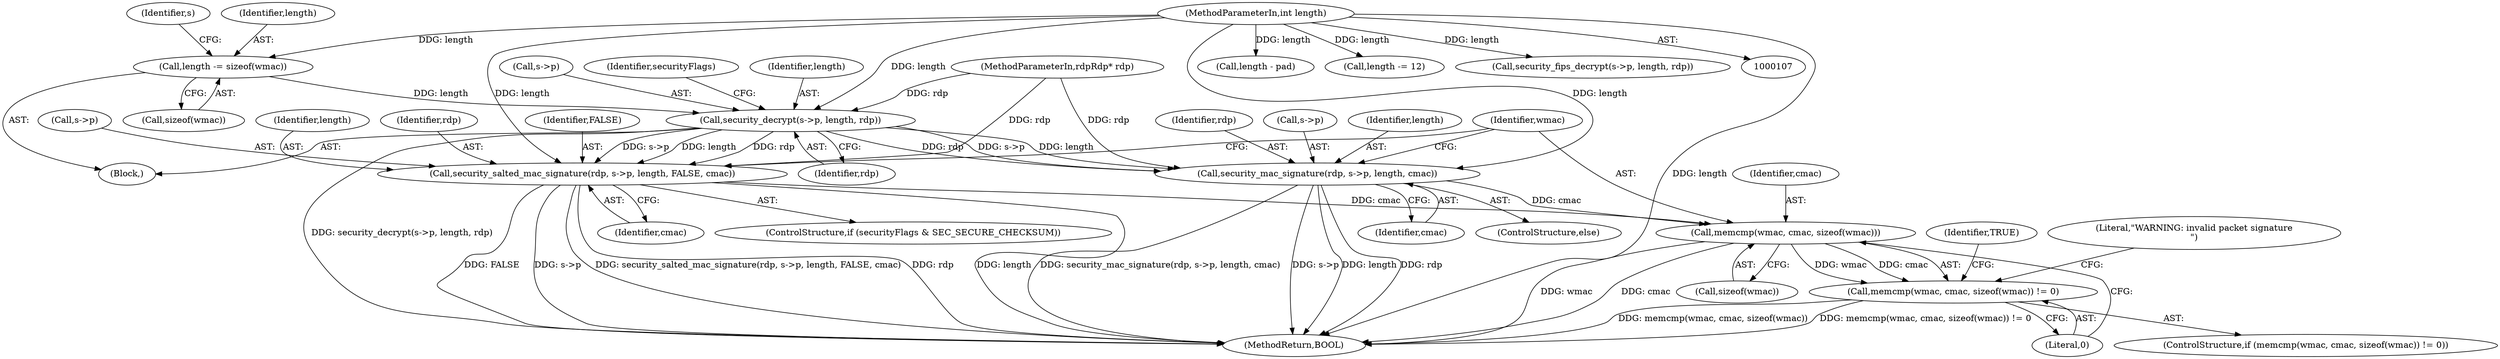 digraph "1_FreeRDP_7d58aac24fe20ffaad7bd9b40c9ddf457c1b06e7@API" {
"1000203" [label="(Call,length -= sizeof(wmac))"];
"1000110" [label="(MethodParameterIn,int length)"];
"1000207" [label="(Call,security_decrypt(s->p, length, rdp))"];
"1000217" [label="(Call,security_salted_mac_signature(rdp, s->p, length, FALSE, cmac))"];
"1000235" [label="(Call,memcmp(wmac, cmac, sizeof(wmac)))"];
"1000234" [label="(Call,memcmp(wmac, cmac, sizeof(wmac)) != 0)"];
"1000226" [label="(Call,security_mac_signature(rdp, s->p, length, cmac))"];
"1000238" [label="(Call,sizeof(wmac))"];
"1000174" [label="(Call,length - pad)"];
"1000240" [label="(Literal,0)"];
"1000205" [label="(Call,sizeof(wmac))"];
"1000233" [label="(ControlStructure,if (memcmp(wmac, cmac, sizeof(wmac)) != 0))"];
"1000152" [label="(Call,length -= 12)"];
"1000208" [label="(Call,s->p)"];
"1000226" [label="(Call,security_mac_signature(rdp, s->p, length, cmac))"];
"1000237" [label="(Identifier,cmac)"];
"1000209" [label="(Identifier,s)"];
"1000203" [label="(Call,length -= sizeof(wmac))"];
"1000212" [label="(Identifier,rdp)"];
"1000222" [label="(Identifier,length)"];
"1000232" [label="(Identifier,cmac)"];
"1000225" [label="(ControlStructure,else)"];
"1000218" [label="(Identifier,rdp)"];
"1000215" [label="(Identifier,securityFlags)"];
"1000234" [label="(Call,memcmp(wmac, cmac, sizeof(wmac)) != 0)"];
"1000228" [label="(Call,s->p)"];
"1000223" [label="(Identifier,FALSE)"];
"1000231" [label="(Identifier,length)"];
"1000204" [label="(Identifier,length)"];
"1000236" [label="(Identifier,wmac)"];
"1000243" [label="(Literal,\"WARNING: invalid packet signature\n\")"];
"1000224" [label="(Identifier,cmac)"];
"1000217" [label="(Call,security_salted_mac_signature(rdp, s->p, length, FALSE, cmac))"];
"1000112" [label="(Block,)"];
"1000219" [label="(Call,s->p)"];
"1000235" [label="(Call,memcmp(wmac, cmac, sizeof(wmac)))"];
"1000211" [label="(Identifier,length)"];
"1000227" [label="(Identifier,rdp)"];
"1000245" [label="(Identifier,TRUE)"];
"1000246" [label="(MethodReturn,BOOL)"];
"1000213" [label="(ControlStructure,if (securityFlags & SEC_SECURE_CHECKSUM))"];
"1000110" [label="(MethodParameterIn,int length)"];
"1000108" [label="(MethodParameterIn,rdpRdp* rdp)"];
"1000157" [label="(Call,security_fips_decrypt(s->p, length, rdp))"];
"1000207" [label="(Call,security_decrypt(s->p, length, rdp))"];
"1000203" -> "1000112"  [label="AST: "];
"1000203" -> "1000205"  [label="CFG: "];
"1000204" -> "1000203"  [label="AST: "];
"1000205" -> "1000203"  [label="AST: "];
"1000209" -> "1000203"  [label="CFG: "];
"1000110" -> "1000203"  [label="DDG: length"];
"1000203" -> "1000207"  [label="DDG: length"];
"1000110" -> "1000107"  [label="AST: "];
"1000110" -> "1000246"  [label="DDG: length"];
"1000110" -> "1000152"  [label="DDG: length"];
"1000110" -> "1000157"  [label="DDG: length"];
"1000110" -> "1000174"  [label="DDG: length"];
"1000110" -> "1000207"  [label="DDG: length"];
"1000110" -> "1000217"  [label="DDG: length"];
"1000110" -> "1000226"  [label="DDG: length"];
"1000207" -> "1000112"  [label="AST: "];
"1000207" -> "1000212"  [label="CFG: "];
"1000208" -> "1000207"  [label="AST: "];
"1000211" -> "1000207"  [label="AST: "];
"1000212" -> "1000207"  [label="AST: "];
"1000215" -> "1000207"  [label="CFG: "];
"1000207" -> "1000246"  [label="DDG: security_decrypt(s->p, length, rdp)"];
"1000108" -> "1000207"  [label="DDG: rdp"];
"1000207" -> "1000217"  [label="DDG: rdp"];
"1000207" -> "1000217"  [label="DDG: s->p"];
"1000207" -> "1000217"  [label="DDG: length"];
"1000207" -> "1000226"  [label="DDG: rdp"];
"1000207" -> "1000226"  [label="DDG: s->p"];
"1000207" -> "1000226"  [label="DDG: length"];
"1000217" -> "1000213"  [label="AST: "];
"1000217" -> "1000224"  [label="CFG: "];
"1000218" -> "1000217"  [label="AST: "];
"1000219" -> "1000217"  [label="AST: "];
"1000222" -> "1000217"  [label="AST: "];
"1000223" -> "1000217"  [label="AST: "];
"1000224" -> "1000217"  [label="AST: "];
"1000236" -> "1000217"  [label="CFG: "];
"1000217" -> "1000246"  [label="DDG: FALSE"];
"1000217" -> "1000246"  [label="DDG: s->p"];
"1000217" -> "1000246"  [label="DDG: security_salted_mac_signature(rdp, s->p, length, FALSE, cmac)"];
"1000217" -> "1000246"  [label="DDG: rdp"];
"1000217" -> "1000246"  [label="DDG: length"];
"1000108" -> "1000217"  [label="DDG: rdp"];
"1000217" -> "1000235"  [label="DDG: cmac"];
"1000235" -> "1000234"  [label="AST: "];
"1000235" -> "1000238"  [label="CFG: "];
"1000236" -> "1000235"  [label="AST: "];
"1000237" -> "1000235"  [label="AST: "];
"1000238" -> "1000235"  [label="AST: "];
"1000240" -> "1000235"  [label="CFG: "];
"1000235" -> "1000246"  [label="DDG: wmac"];
"1000235" -> "1000246"  [label="DDG: cmac"];
"1000235" -> "1000234"  [label="DDG: wmac"];
"1000235" -> "1000234"  [label="DDG: cmac"];
"1000226" -> "1000235"  [label="DDG: cmac"];
"1000234" -> "1000233"  [label="AST: "];
"1000234" -> "1000240"  [label="CFG: "];
"1000240" -> "1000234"  [label="AST: "];
"1000243" -> "1000234"  [label="CFG: "];
"1000245" -> "1000234"  [label="CFG: "];
"1000234" -> "1000246"  [label="DDG: memcmp(wmac, cmac, sizeof(wmac))"];
"1000234" -> "1000246"  [label="DDG: memcmp(wmac, cmac, sizeof(wmac)) != 0"];
"1000226" -> "1000225"  [label="AST: "];
"1000226" -> "1000232"  [label="CFG: "];
"1000227" -> "1000226"  [label="AST: "];
"1000228" -> "1000226"  [label="AST: "];
"1000231" -> "1000226"  [label="AST: "];
"1000232" -> "1000226"  [label="AST: "];
"1000236" -> "1000226"  [label="CFG: "];
"1000226" -> "1000246"  [label="DDG: length"];
"1000226" -> "1000246"  [label="DDG: rdp"];
"1000226" -> "1000246"  [label="DDG: security_mac_signature(rdp, s->p, length, cmac)"];
"1000226" -> "1000246"  [label="DDG: s->p"];
"1000108" -> "1000226"  [label="DDG: rdp"];
}
